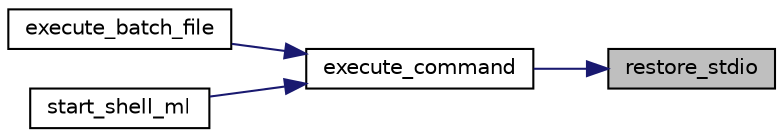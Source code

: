 digraph "restore_stdio"
{
 // LATEX_PDF_SIZE
  edge [fontname="Helvetica",fontsize="10",labelfontname="Helvetica",labelfontsize="10"];
  node [fontname="Helvetica",fontsize="10",shape=record];
  rankdir="RL";
  Node1 [label="restore_stdio",height=0.2,width=0.4,color="black", fillcolor="grey75", style="filled", fontcolor="black",tooltip="Restores stdin to its original fd for the current process."];
  Node1 -> Node2 [dir="back",color="midnightblue",fontsize="10",style="solid",fontname="Helvetica"];
  Node2 [label="execute_command",height=0.2,width=0.4,color="black", fillcolor="white", style="filled",URL="$shell_8h.html#af4d001c69e9117bdd4a376cdfc19ebaa",tooltip="Executes certain command, could be an internal one, external one, or unexistent."];
  Node2 -> Node3 [dir="back",color="midnightblue",fontsize="10",style="solid",fontname="Helvetica"];
  Node3 [label="execute_batch_file",height=0.2,width=0.4,color="black", fillcolor="white", style="filled",URL="$shell_8h.html#a12cd2bfd0ac9c31c478b2eb2c9ba5e07",tooltip="Tries to execute a certain (no comments, one line per command) batch file."];
  Node2 -> Node4 [dir="back",color="midnightblue",fontsize="10",style="solid",fontname="Helvetica"];
  Node4 [label="start_shell_ml",height=0.2,width=0.4,color="black", fillcolor="white", style="filled",URL="$shell_8h.html#aa0b33b10ee17128cdb061acf8707afd1",tooltip="Starts the custom shell main loop."];
}
